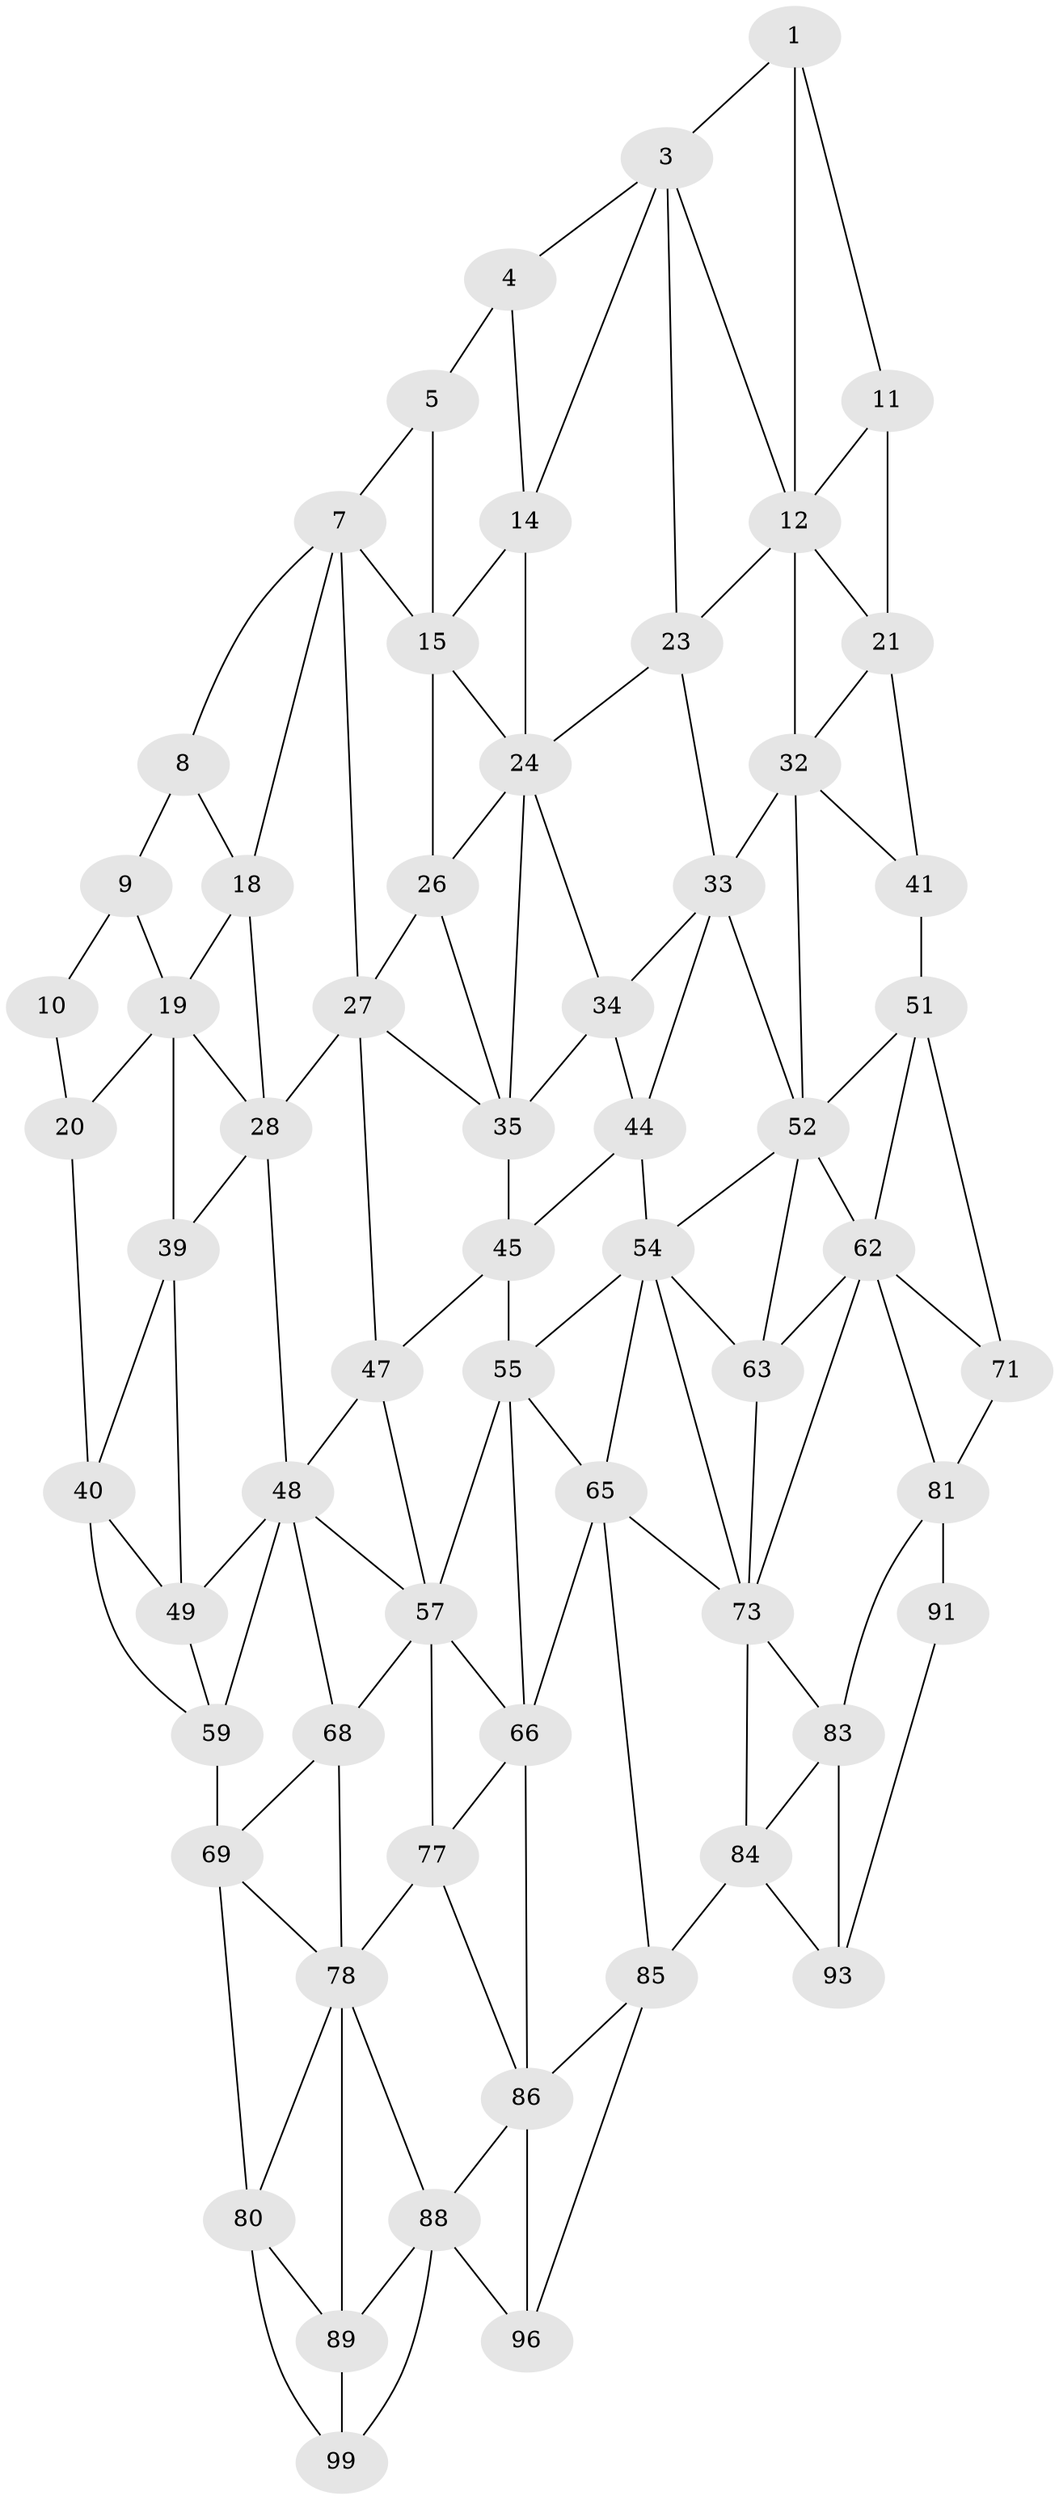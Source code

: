 // original degree distribution, {2: 0.04, 3: 0.32, 4: 0.64}
// Generated by graph-tools (version 1.1) at 2025/11/02/21/25 10:11:12]
// undirected, 61 vertices, 130 edges
graph export_dot {
graph [start="1"]
  node [color=gray90,style=filled];
  1 [super="+2"];
  3 [super="+13"];
  4;
  5 [super="+6"];
  7 [super="+17"];
  8;
  9;
  10;
  11;
  12 [super="+22"];
  14;
  15 [super="+16"];
  18;
  19 [super="+29"];
  20 [super="+30"];
  21 [super="+31"];
  23;
  24 [super="+25"];
  26;
  27 [super="+37"];
  28 [super="+38"];
  32 [super="+42"];
  33 [super="+43"];
  34;
  35 [super="+36"];
  39;
  40 [super="+50"];
  41;
  44;
  45 [super="+46"];
  47;
  48 [super="+58"];
  49;
  51 [super="+61"];
  52 [super="+53"];
  54 [super="+64"];
  55 [super="+56"];
  57 [super="+67"];
  59 [super="+60"];
  62 [super="+72"];
  63;
  65 [super="+75"];
  66 [super="+76"];
  68;
  69 [super="+70"];
  71;
  73 [super="+74"];
  77;
  78 [super="+79"];
  80 [super="+90"];
  81 [super="+82"];
  83;
  84 [super="+94"];
  85 [super="+95"];
  86 [super="+87"];
  88 [super="+98"];
  89;
  91 [super="+92"];
  93;
  96 [super="+97"];
  99 [super="+100"];
  1 -- 11;
  1 -- 3;
  1 -- 12;
  3 -- 4;
  3 -- 12;
  3 -- 14;
  3 -- 23;
  4 -- 14;
  4 -- 5;
  5 -- 15 [weight=2];
  5 -- 7;
  7 -- 8;
  7 -- 18;
  7 -- 27;
  7 -- 15;
  8 -- 18;
  8 -- 9;
  9 -- 19;
  9 -- 10;
  10 -- 20;
  11 -- 21;
  11 -- 12;
  12 -- 32;
  12 -- 21;
  12 -- 23;
  14 -- 24;
  14 -- 15;
  15 -- 24;
  15 -- 26;
  18 -- 28;
  18 -- 19;
  19 -- 20 [weight=2];
  19 -- 28;
  19 -- 39;
  20 -- 40;
  21 -- 32;
  21 -- 41;
  23 -- 33;
  23 -- 24;
  24 -- 34;
  24 -- 26;
  24 -- 35;
  26 -- 27;
  26 -- 35;
  27 -- 28 [weight=2];
  27 -- 47;
  27 -- 35;
  28 -- 48;
  28 -- 39;
  32 -- 33 [weight=2];
  32 -- 41;
  32 -- 52;
  33 -- 34;
  33 -- 44;
  33 -- 52;
  34 -- 44;
  34 -- 35;
  35 -- 45 [weight=2];
  39 -- 49;
  39 -- 40;
  40 -- 49;
  40 -- 59;
  41 -- 51;
  44 -- 54;
  44 -- 45;
  45 -- 55 [weight=2];
  45 -- 47;
  47 -- 57;
  47 -- 48;
  48 -- 49;
  48 -- 57;
  48 -- 59;
  48 -- 68;
  49 -- 59;
  51 -- 52;
  51 -- 62;
  51 -- 71;
  52 -- 62;
  52 -- 54;
  52 -- 63;
  54 -- 55;
  54 -- 65;
  54 -- 63;
  54 -- 73;
  55 -- 65;
  55 -- 57;
  55 -- 66;
  57 -- 66;
  57 -- 68;
  57 -- 77;
  59 -- 69 [weight=2];
  62 -- 63;
  62 -- 73;
  62 -- 71;
  62 -- 81;
  63 -- 73;
  65 -- 66 [weight=2];
  65 -- 73;
  65 -- 85;
  66 -- 77;
  66 -- 86;
  68 -- 78;
  68 -- 69;
  69 -- 80;
  69 -- 78;
  71 -- 81;
  73 -- 83;
  73 -- 84;
  77 -- 78;
  77 -- 86;
  78 -- 88;
  78 -- 80;
  78 -- 89;
  80 -- 89;
  80 -- 99;
  81 -- 91 [weight=2];
  81 -- 83;
  83 -- 93;
  83 -- 84;
  84 -- 85 [weight=2];
  84 -- 93;
  85 -- 86;
  85 -- 96;
  86 -- 96 [weight=2];
  86 -- 88;
  88 -- 89;
  88 -- 99;
  88 -- 96;
  89 -- 99;
  91 -- 93;
}

